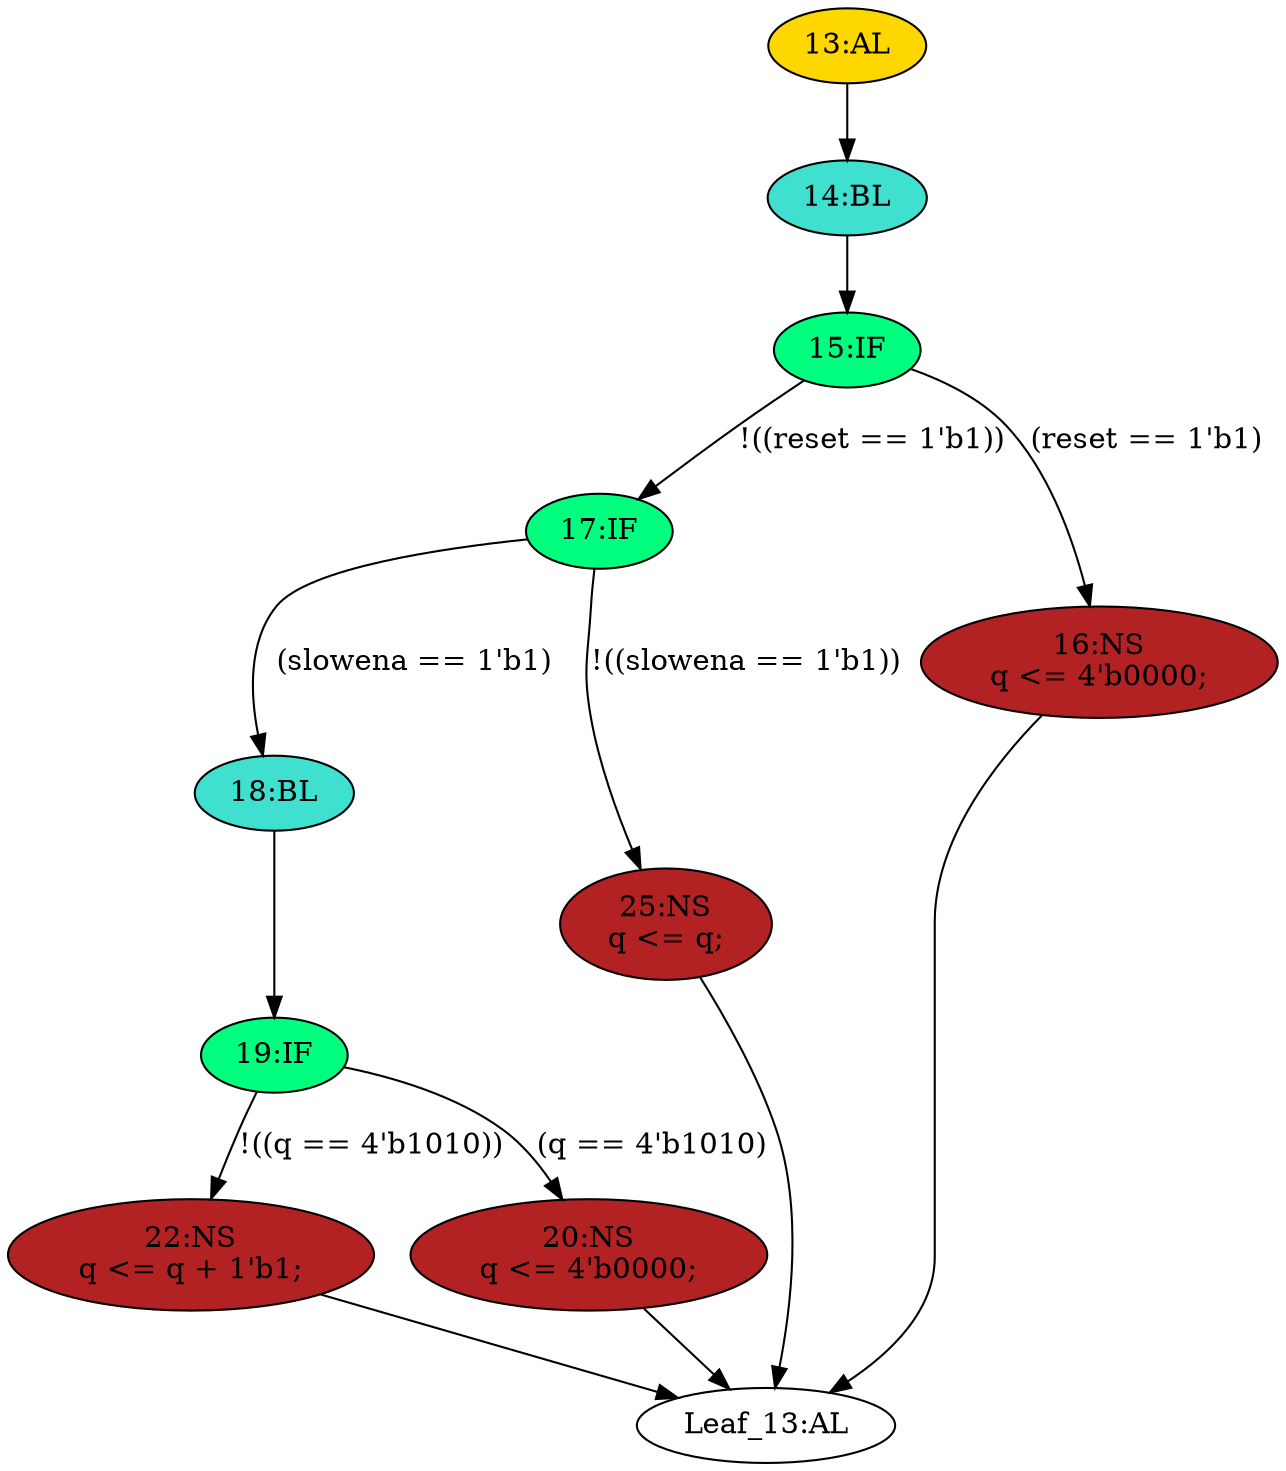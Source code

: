 strict digraph "" {
	node [label="\N"];
	"15:IF"	[ast="<pyverilog.vparser.ast.IfStatement object at 0x7f152a1d8ad0>",
		fillcolor=springgreen,
		label="15:IF",
		statements="[]",
		style=filled,
		typ=IfStatement];
	"17:IF"	[ast="<pyverilog.vparser.ast.IfStatement object at 0x7f152a1d8850>",
		fillcolor=springgreen,
		label="17:IF",
		statements="[]",
		style=filled,
		typ=IfStatement];
	"15:IF" -> "17:IF"	[cond="['reset']",
		label="!((reset == 1'b1))",
		lineno=15];
	"16:NS"	[ast="<pyverilog.vparser.ast.NonblockingSubstitution object at 0x7f152a1d8b10>",
		fillcolor=firebrick,
		label="16:NS
q <= 4'b0000;",
		statements="[<pyverilog.vparser.ast.NonblockingSubstitution object at 0x7f152a1d8b10>]",
		style=filled,
		typ=NonblockingSubstitution];
	"15:IF" -> "16:NS"	[cond="['reset']",
		label="(reset == 1'b1)",
		lineno=15];
	"18:BL"	[ast="<pyverilog.vparser.ast.Block object at 0x7f152acc6150>",
		fillcolor=turquoise,
		label="18:BL",
		statements="[]",
		style=filled,
		typ=Block];
	"17:IF" -> "18:BL"	[cond="['slowena']",
		label="(slowena == 1'b1)",
		lineno=17];
	"25:NS"	[ast="<pyverilog.vparser.ast.NonblockingSubstitution object at 0x7f152a1d8890>",
		fillcolor=firebrick,
		label="25:NS
q <= q;",
		statements="[<pyverilog.vparser.ast.NonblockingSubstitution object at 0x7f152a1d8890>]",
		style=filled,
		typ=NonblockingSubstitution];
	"17:IF" -> "25:NS"	[cond="['slowena']",
		label="!((slowena == 1'b1))",
		lineno=17];
	"14:BL"	[ast="<pyverilog.vparser.ast.Block object at 0x7f152a1d8a90>",
		fillcolor=turquoise,
		label="14:BL",
		statements="[]",
		style=filled,
		typ=Block];
	"14:BL" -> "15:IF"	[cond="[]",
		lineno=None];
	"Leaf_13:AL"	[def_var="['q']",
		label="Leaf_13:AL"];
	"16:NS" -> "Leaf_13:AL"	[cond="[]",
		lineno=None];
	"19:IF"	[ast="<pyverilog.vparser.ast.IfStatement object at 0x7f152acc6510>",
		fillcolor=springgreen,
		label="19:IF",
		statements="[]",
		style=filled,
		typ=IfStatement];
	"22:NS"	[ast="<pyverilog.vparser.ast.NonblockingSubstitution object at 0x7f152aca4d10>",
		fillcolor=firebrick,
		label="22:NS
q <= q + 1'b1;",
		statements="[<pyverilog.vparser.ast.NonblockingSubstitution object at 0x7f152aca4d10>]",
		style=filled,
		typ=NonblockingSubstitution];
	"19:IF" -> "22:NS"	[cond="['q']",
		label="!((q == 4'b1010))",
		lineno=19];
	"20:NS"	[ast="<pyverilog.vparser.ast.NonblockingSubstitution object at 0x7f152ad2a150>",
		fillcolor=firebrick,
		label="20:NS
q <= 4'b0000;",
		statements="[<pyverilog.vparser.ast.NonblockingSubstitution object at 0x7f152ad2a150>]",
		style=filled,
		typ=NonblockingSubstitution];
	"19:IF" -> "20:NS"	[cond="['q']",
		label="(q == 4'b1010)",
		lineno=19];
	"22:NS" -> "Leaf_13:AL"	[cond="[]",
		lineno=None];
	"18:BL" -> "19:IF"	[cond="[]",
		lineno=None];
	"25:NS" -> "Leaf_13:AL"	[cond="[]",
		lineno=None];
	"20:NS" -> "Leaf_13:AL"	[cond="[]",
		lineno=None];
	"13:AL"	[ast="<pyverilog.vparser.ast.Always object at 0x7f152a1d8d90>",
		clk_sens=True,
		fillcolor=gold,
		label="13:AL",
		sens="['clk', 'reset']",
		statements="[]",
		style=filled,
		typ=Always,
		use_var="['reset', 'q', 'slowena']"];
	"13:AL" -> "14:BL"	[cond="[]",
		lineno=None];
}
